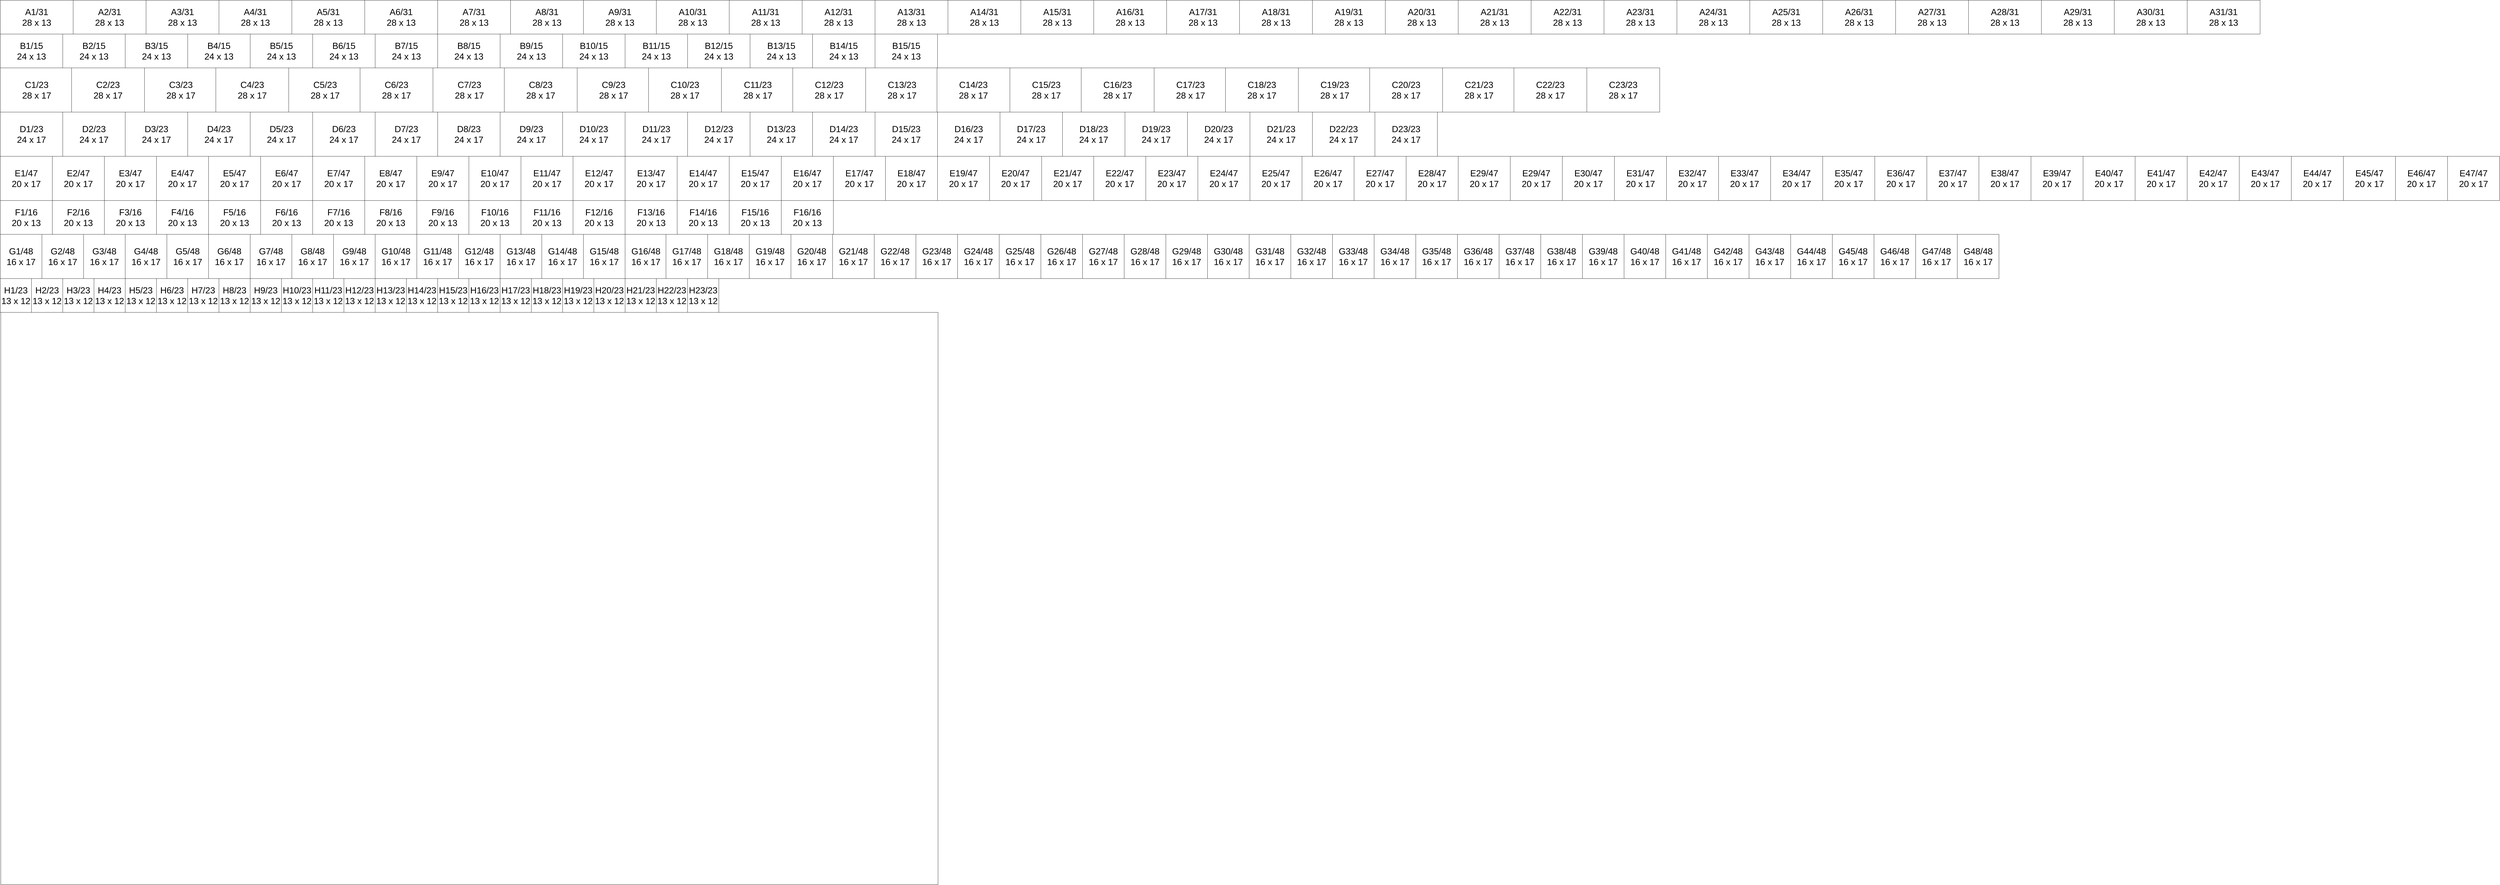 <mxfile version="15.2.5" type="github">
  <diagram id="gl40HQNzWeFA6zc8xSAD" name="Page-1">
    <mxGraphModel dx="9950" dy="2631" grid="1" gridSize="10" guides="1" tooltips="1" connect="1" arrows="1" fold="1" page="1" pageScale="1" pageWidth="827" pageHeight="1169" math="0" shadow="0">
      <root>
        <mxCell id="0" />
        <mxCell id="1" parent="0" />
        <mxCell id="jwJ9aCZu4G-LqV2QdIXd-2" value="F1/16&lt;br&gt;20 x 13" style="rounded=0;whiteSpace=wrap;html=1;fontSize=34;" parent="1" vertex="1">
          <mxGeometry x="-827" y="3108" width="200" height="130" as="geometry" />
        </mxCell>
        <mxCell id="jwJ9aCZu4G-LqV2QdIXd-4" value="C1/23&lt;br&gt;28 x 17" style="rounded=0;whiteSpace=wrap;html=1;fontSize=34;" parent="1" vertex="1">
          <mxGeometry x="-827" y="2598" width="280" height="170" as="geometry" />
        </mxCell>
        <mxCell id="jwJ9aCZu4G-LqV2QdIXd-6" value="G1/48&lt;br&gt;16 x 17" style="rounded=0;whiteSpace=wrap;html=1;fontSize=34;direction=south;" parent="1" vertex="1">
          <mxGeometry x="-827" y="3238" width="160" height="170" as="geometry" />
        </mxCell>
        <mxCell id="jwJ9aCZu4G-LqV2QdIXd-8" value="" style="rounded=0;whiteSpace=wrap;html=1;fontSize=34;" parent="1" vertex="1">
          <mxGeometry x="-825" y="3538" width="3600" height="2200" as="geometry" />
        </mxCell>
        <mxCell id="jwJ9aCZu4G-LqV2QdIXd-9" value="D1/23&lt;br&gt;24 x 17" style="rounded=0;whiteSpace=wrap;html=1;direction=south;fontSize=34;" parent="1" vertex="1">
          <mxGeometry x="-827" y="2768" width="240" height="170" as="geometry" />
        </mxCell>
        <mxCell id="jwJ9aCZu4G-LqV2QdIXd-10" value="E1/47&lt;br&gt;20 x 17" style="rounded=0;whiteSpace=wrap;html=1;fontSize=34;" parent="1" vertex="1">
          <mxGeometry x="-827" y="2938" width="200" height="170" as="geometry" />
        </mxCell>
        <mxCell id="jwJ9aCZu4G-LqV2QdIXd-26" value="H1/23&lt;br&gt;13 x 12" style="rounded=0;whiteSpace=wrap;html=1;fontSize=34;direction=north;" parent="1" vertex="1">
          <mxGeometry x="-827" y="3408" width="120" height="130" as="geometry" />
        </mxCell>
        <mxCell id="jwJ9aCZu4G-LqV2QdIXd-36" value="A1/31&lt;br&gt;28 x 13" style="rounded=0;whiteSpace=wrap;html=1;direction=north;fontSize=34;" parent="1" vertex="1">
          <mxGeometry x="-827" y="2338" width="280" height="130" as="geometry" />
        </mxCell>
        <mxCell id="jwJ9aCZu4G-LqV2QdIXd-37" value="B1/15&lt;br&gt;24 x 13" style="rounded=0;whiteSpace=wrap;html=1;direction=south;fontSize=34;" parent="1" vertex="1">
          <mxGeometry x="-827" y="2468" width="240" height="130" as="geometry" />
        </mxCell>
        <mxCell id="sayiymtF9LaNx1SIO0iD-4" value="A2/31&lt;br&gt;28 x 13" style="rounded=0;whiteSpace=wrap;html=1;direction=north;fontSize=34;" parent="1" vertex="1">
          <mxGeometry x="-547" y="2338" width="280" height="130" as="geometry" />
        </mxCell>
        <mxCell id="sayiymtF9LaNx1SIO0iD-5" value="B2/15&lt;br&gt;24 x 13" style="rounded=0;whiteSpace=wrap;html=1;direction=south;fontSize=34;" parent="1" vertex="1">
          <mxGeometry x="-587" y="2468" width="240" height="130" as="geometry" />
        </mxCell>
        <mxCell id="sayiymtF9LaNx1SIO0iD-6" value="C2/23&lt;br&gt;28 x 17" style="rounded=0;whiteSpace=wrap;html=1;fontSize=34;" parent="1" vertex="1">
          <mxGeometry x="-553" y="2598" width="280" height="170" as="geometry" />
        </mxCell>
        <mxCell id="sayiymtF9LaNx1SIO0iD-7" value="D2/23&lt;br&gt;24 x 17" style="rounded=0;whiteSpace=wrap;html=1;direction=south;fontSize=34;" parent="1" vertex="1">
          <mxGeometry x="-587" y="2768" width="240" height="170" as="geometry" />
        </mxCell>
        <mxCell id="sayiymtF9LaNx1SIO0iD-8" value="E2/47&lt;br&gt;20 x 17" style="rounded=0;whiteSpace=wrap;html=1;fontSize=34;" parent="1" vertex="1">
          <mxGeometry x="-627" y="2938" width="200" height="170" as="geometry" />
        </mxCell>
        <mxCell id="sayiymtF9LaNx1SIO0iD-9" value="F2/16&lt;br&gt;20 x 13" style="rounded=0;whiteSpace=wrap;html=1;fontSize=34;" parent="1" vertex="1">
          <mxGeometry x="-627" y="3108" width="200" height="130" as="geometry" />
        </mxCell>
        <mxCell id="sayiymtF9LaNx1SIO0iD-10" value="G2/48&lt;br&gt;16 x 17" style="rounded=0;whiteSpace=wrap;html=1;fontSize=34;direction=south;" parent="1" vertex="1">
          <mxGeometry x="-667" y="3238" width="160" height="170" as="geometry" />
        </mxCell>
        <mxCell id="sayiymtF9LaNx1SIO0iD-11" value="H2/23&lt;br&gt;13 x 12" style="rounded=0;whiteSpace=wrap;html=1;fontSize=34;direction=north;" parent="1" vertex="1">
          <mxGeometry x="-707" y="3408" width="120" height="130" as="geometry" />
        </mxCell>
        <mxCell id="_wzEhiZBIhHcr40cNsH5-1" value="A3/31&lt;br&gt;28 x 13" style="rounded=0;whiteSpace=wrap;html=1;direction=north;fontSize=34;" vertex="1" parent="1">
          <mxGeometry x="-267" y="2338" width="280" height="130" as="geometry" />
        </mxCell>
        <mxCell id="_wzEhiZBIhHcr40cNsH5-2" value="A4/31&lt;br&gt;28 x 13" style="rounded=0;whiteSpace=wrap;html=1;direction=north;fontSize=34;" vertex="1" parent="1">
          <mxGeometry x="13" y="2338" width="280" height="130" as="geometry" />
        </mxCell>
        <mxCell id="_wzEhiZBIhHcr40cNsH5-3" value="A5/31&lt;br&gt;28 x 13" style="rounded=0;whiteSpace=wrap;html=1;direction=north;fontSize=34;" vertex="1" parent="1">
          <mxGeometry x="293" y="2338" width="280" height="130" as="geometry" />
        </mxCell>
        <mxCell id="_wzEhiZBIhHcr40cNsH5-4" value="A6/31&lt;br&gt;28 x 13" style="rounded=0;whiteSpace=wrap;html=1;direction=north;fontSize=34;" vertex="1" parent="1">
          <mxGeometry x="573" y="2338" width="280" height="130" as="geometry" />
        </mxCell>
        <mxCell id="_wzEhiZBIhHcr40cNsH5-5" value="A7/31&lt;br&gt;28 x 13" style="rounded=0;whiteSpace=wrap;html=1;direction=north;fontSize=34;" vertex="1" parent="1">
          <mxGeometry x="853" y="2338" width="280" height="130" as="geometry" />
        </mxCell>
        <mxCell id="_wzEhiZBIhHcr40cNsH5-6" value="A8/31&lt;br&gt;28 x 13" style="rounded=0;whiteSpace=wrap;html=1;direction=north;fontSize=34;" vertex="1" parent="1">
          <mxGeometry x="1133" y="2338" width="280" height="130" as="geometry" />
        </mxCell>
        <mxCell id="_wzEhiZBIhHcr40cNsH5-7" value="A9/31&lt;br&gt;28 x 13" style="rounded=0;whiteSpace=wrap;html=1;direction=north;fontSize=34;" vertex="1" parent="1">
          <mxGeometry x="1413" y="2338" width="280" height="130" as="geometry" />
        </mxCell>
        <mxCell id="_wzEhiZBIhHcr40cNsH5-8" value="A10/31&lt;br&gt;28 x 13" style="rounded=0;whiteSpace=wrap;html=1;direction=north;fontSize=34;" vertex="1" parent="1">
          <mxGeometry x="1693" y="2338" width="280" height="130" as="geometry" />
        </mxCell>
        <mxCell id="_wzEhiZBIhHcr40cNsH5-9" value="A11/31&lt;br&gt;28 x 13" style="rounded=0;whiteSpace=wrap;html=1;direction=north;fontSize=34;" vertex="1" parent="1">
          <mxGeometry x="1973" y="2338" width="280" height="130" as="geometry" />
        </mxCell>
        <mxCell id="_wzEhiZBIhHcr40cNsH5-10" value="A12/31&lt;br&gt;28 x 13" style="rounded=0;whiteSpace=wrap;html=1;direction=north;fontSize=34;" vertex="1" parent="1">
          <mxGeometry x="2253" y="2338" width="280" height="130" as="geometry" />
        </mxCell>
        <mxCell id="_wzEhiZBIhHcr40cNsH5-11" value="A13/31&lt;br&gt;28 x 13" style="rounded=0;whiteSpace=wrap;html=1;direction=north;fontSize=34;" vertex="1" parent="1">
          <mxGeometry x="2533" y="2338" width="280" height="130" as="geometry" />
        </mxCell>
        <mxCell id="_wzEhiZBIhHcr40cNsH5-12" value="A14/31&lt;br&gt;28 x 13" style="rounded=0;whiteSpace=wrap;html=1;direction=north;fontSize=34;" vertex="1" parent="1">
          <mxGeometry x="2813" y="2338" width="280" height="130" as="geometry" />
        </mxCell>
        <mxCell id="_wzEhiZBIhHcr40cNsH5-13" value="A15/31&lt;br&gt;28 x 13" style="rounded=0;whiteSpace=wrap;html=1;direction=north;fontSize=34;" vertex="1" parent="1">
          <mxGeometry x="3093" y="2338" width="280" height="130" as="geometry" />
        </mxCell>
        <mxCell id="_wzEhiZBIhHcr40cNsH5-14" value="A16/31&lt;br&gt;28 x 13" style="rounded=0;whiteSpace=wrap;html=1;direction=north;fontSize=34;" vertex="1" parent="1">
          <mxGeometry x="3373" y="2338" width="280" height="130" as="geometry" />
        </mxCell>
        <mxCell id="_wzEhiZBIhHcr40cNsH5-15" value="A17/31&lt;br&gt;28 x 13" style="rounded=0;whiteSpace=wrap;html=1;direction=north;fontSize=34;" vertex="1" parent="1">
          <mxGeometry x="3653" y="2338" width="280" height="130" as="geometry" />
        </mxCell>
        <mxCell id="_wzEhiZBIhHcr40cNsH5-16" value="A18/31&lt;br&gt;28 x 13" style="rounded=0;whiteSpace=wrap;html=1;direction=north;fontSize=34;" vertex="1" parent="1">
          <mxGeometry x="3933" y="2338" width="280" height="130" as="geometry" />
        </mxCell>
        <mxCell id="_wzEhiZBIhHcr40cNsH5-17" value="A19/31&lt;br&gt;28 x 13" style="rounded=0;whiteSpace=wrap;html=1;direction=north;fontSize=34;" vertex="1" parent="1">
          <mxGeometry x="4213" y="2338" width="280" height="130" as="geometry" />
        </mxCell>
        <mxCell id="_wzEhiZBIhHcr40cNsH5-18" value="A20/31&lt;br&gt;28 x 13" style="rounded=0;whiteSpace=wrap;html=1;direction=north;fontSize=34;" vertex="1" parent="1">
          <mxGeometry x="4493" y="2338" width="280" height="130" as="geometry" />
        </mxCell>
        <mxCell id="_wzEhiZBIhHcr40cNsH5-19" value="A21/31&lt;br&gt;28 x 13" style="rounded=0;whiteSpace=wrap;html=1;direction=north;fontSize=34;" vertex="1" parent="1">
          <mxGeometry x="4773" y="2338" width="280" height="130" as="geometry" />
        </mxCell>
        <mxCell id="_wzEhiZBIhHcr40cNsH5-20" value="A22/31&lt;br&gt;28 x 13" style="rounded=0;whiteSpace=wrap;html=1;direction=north;fontSize=34;" vertex="1" parent="1">
          <mxGeometry x="5053" y="2338" width="280" height="130" as="geometry" />
        </mxCell>
        <mxCell id="_wzEhiZBIhHcr40cNsH5-21" value="A23/31&lt;br&gt;28 x 13" style="rounded=0;whiteSpace=wrap;html=1;direction=north;fontSize=34;" vertex="1" parent="1">
          <mxGeometry x="5333" y="2338" width="280" height="130" as="geometry" />
        </mxCell>
        <mxCell id="_wzEhiZBIhHcr40cNsH5-22" value="A24/31&lt;br&gt;28 x 13" style="rounded=0;whiteSpace=wrap;html=1;direction=north;fontSize=34;" vertex="1" parent="1">
          <mxGeometry x="5613" y="2338" width="280" height="130" as="geometry" />
        </mxCell>
        <mxCell id="_wzEhiZBIhHcr40cNsH5-23" value="A25/31&lt;br&gt;28 x 13" style="rounded=0;whiteSpace=wrap;html=1;direction=north;fontSize=34;" vertex="1" parent="1">
          <mxGeometry x="5893" y="2338" width="280" height="130" as="geometry" />
        </mxCell>
        <mxCell id="_wzEhiZBIhHcr40cNsH5-24" value="A26/31&lt;br&gt;28 x 13" style="rounded=0;whiteSpace=wrap;html=1;direction=north;fontSize=34;" vertex="1" parent="1">
          <mxGeometry x="6173" y="2338" width="280" height="130" as="geometry" />
        </mxCell>
        <mxCell id="_wzEhiZBIhHcr40cNsH5-25" value="A27/31&lt;br&gt;28 x 13" style="rounded=0;whiteSpace=wrap;html=1;direction=north;fontSize=34;" vertex="1" parent="1">
          <mxGeometry x="6453" y="2338" width="280" height="130" as="geometry" />
        </mxCell>
        <mxCell id="_wzEhiZBIhHcr40cNsH5-26" value="A28/31&lt;br&gt;28 x 13" style="rounded=0;whiteSpace=wrap;html=1;direction=north;fontSize=34;" vertex="1" parent="1">
          <mxGeometry x="6733" y="2338" width="280" height="130" as="geometry" />
        </mxCell>
        <mxCell id="_wzEhiZBIhHcr40cNsH5-27" value="A29/31&lt;br&gt;28 x 13" style="rounded=0;whiteSpace=wrap;html=1;direction=north;fontSize=34;" vertex="1" parent="1">
          <mxGeometry x="7013" y="2338" width="280" height="130" as="geometry" />
        </mxCell>
        <mxCell id="_wzEhiZBIhHcr40cNsH5-28" value="A30/31&lt;br&gt;28 x 13" style="rounded=0;whiteSpace=wrap;html=1;direction=north;fontSize=34;" vertex="1" parent="1">
          <mxGeometry x="7293" y="2338" width="280" height="130" as="geometry" />
        </mxCell>
        <mxCell id="_wzEhiZBIhHcr40cNsH5-29" value="A31/31&lt;br&gt;28 x 13" style="rounded=0;whiteSpace=wrap;html=1;direction=north;fontSize=34;" vertex="1" parent="1">
          <mxGeometry x="7573" y="2338" width="280" height="130" as="geometry" />
        </mxCell>
        <mxCell id="_wzEhiZBIhHcr40cNsH5-31" value="B3/15&lt;br&gt;24 x 13" style="rounded=0;whiteSpace=wrap;html=1;direction=south;fontSize=34;" vertex="1" parent="1">
          <mxGeometry x="-347" y="2468" width="240" height="130" as="geometry" />
        </mxCell>
        <mxCell id="_wzEhiZBIhHcr40cNsH5-32" value="B4/15&lt;br&gt;24 x 13" style="rounded=0;whiteSpace=wrap;html=1;direction=south;fontSize=34;" vertex="1" parent="1">
          <mxGeometry x="-107" y="2468" width="240" height="130" as="geometry" />
        </mxCell>
        <mxCell id="_wzEhiZBIhHcr40cNsH5-33" value="B5/15&lt;br&gt;24 x 13" style="rounded=0;whiteSpace=wrap;html=1;direction=south;fontSize=34;" vertex="1" parent="1">
          <mxGeometry x="133" y="2468" width="240" height="130" as="geometry" />
        </mxCell>
        <mxCell id="_wzEhiZBIhHcr40cNsH5-34" value="B6/15&lt;br&gt;24 x 13" style="rounded=0;whiteSpace=wrap;html=1;direction=south;fontSize=34;" vertex="1" parent="1">
          <mxGeometry x="373" y="2468" width="240" height="130" as="geometry" />
        </mxCell>
        <mxCell id="_wzEhiZBIhHcr40cNsH5-35" value="B7/15&lt;br&gt;24 x 13" style="rounded=0;whiteSpace=wrap;html=1;direction=south;fontSize=34;" vertex="1" parent="1">
          <mxGeometry x="613" y="2468" width="240" height="130" as="geometry" />
        </mxCell>
        <mxCell id="_wzEhiZBIhHcr40cNsH5-36" value="B8/15&lt;br&gt;24 x 13" style="rounded=0;whiteSpace=wrap;html=1;direction=south;fontSize=34;" vertex="1" parent="1">
          <mxGeometry x="853" y="2468" width="240" height="130" as="geometry" />
        </mxCell>
        <mxCell id="_wzEhiZBIhHcr40cNsH5-37" value="B9/15&lt;br&gt;24 x 13" style="rounded=0;whiteSpace=wrap;html=1;direction=south;fontSize=34;" vertex="1" parent="1">
          <mxGeometry x="1093" y="2468" width="240" height="130" as="geometry" />
        </mxCell>
        <mxCell id="_wzEhiZBIhHcr40cNsH5-38" value="B10/15&lt;br&gt;24 x 13" style="rounded=0;whiteSpace=wrap;html=1;direction=south;fontSize=34;" vertex="1" parent="1">
          <mxGeometry x="1333" y="2468" width="240" height="130" as="geometry" />
        </mxCell>
        <mxCell id="_wzEhiZBIhHcr40cNsH5-39" value="B11/15&lt;br&gt;24 x 13" style="rounded=0;whiteSpace=wrap;html=1;direction=south;fontSize=34;" vertex="1" parent="1">
          <mxGeometry x="1573" y="2468" width="240" height="130" as="geometry" />
        </mxCell>
        <mxCell id="_wzEhiZBIhHcr40cNsH5-40" value="B12/15&lt;br&gt;24 x 13" style="rounded=0;whiteSpace=wrap;html=1;direction=south;fontSize=34;" vertex="1" parent="1">
          <mxGeometry x="1813" y="2468" width="240" height="130" as="geometry" />
        </mxCell>
        <mxCell id="_wzEhiZBIhHcr40cNsH5-41" value="B13/15&lt;br&gt;24 x 13" style="rounded=0;whiteSpace=wrap;html=1;direction=south;fontSize=34;" vertex="1" parent="1">
          <mxGeometry x="2053" y="2468" width="240" height="130" as="geometry" />
        </mxCell>
        <mxCell id="_wzEhiZBIhHcr40cNsH5-42" value="B14/15&lt;br&gt;24 x 13" style="rounded=0;whiteSpace=wrap;html=1;direction=south;fontSize=34;" vertex="1" parent="1">
          <mxGeometry x="2293" y="2468" width="240" height="130" as="geometry" />
        </mxCell>
        <mxCell id="_wzEhiZBIhHcr40cNsH5-43" value="B15/15&lt;br&gt;24 x 13" style="rounded=0;whiteSpace=wrap;html=1;direction=south;fontSize=34;" vertex="1" parent="1">
          <mxGeometry x="2533" y="2468" width="240" height="130" as="geometry" />
        </mxCell>
        <mxCell id="_wzEhiZBIhHcr40cNsH5-61" value="C3/23&lt;br&gt;28 x 17" style="rounded=0;whiteSpace=wrap;html=1;fontSize=34;" vertex="1" parent="1">
          <mxGeometry x="-273" y="2598" width="280" height="170" as="geometry" />
        </mxCell>
        <mxCell id="_wzEhiZBIhHcr40cNsH5-62" value="C4/23&lt;br&gt;28 x 17" style="rounded=0;whiteSpace=wrap;html=1;fontSize=34;" vertex="1" parent="1">
          <mxGeometry x="1" y="2598" width="280" height="170" as="geometry" />
        </mxCell>
        <mxCell id="_wzEhiZBIhHcr40cNsH5-63" value="C5/23&lt;br&gt;28 x 17" style="rounded=0;whiteSpace=wrap;html=1;fontSize=34;" vertex="1" parent="1">
          <mxGeometry x="281" y="2598" width="280" height="170" as="geometry" />
        </mxCell>
        <mxCell id="_wzEhiZBIhHcr40cNsH5-64" value="C6/23&lt;br&gt;28 x 17" style="rounded=0;whiteSpace=wrap;html=1;fontSize=34;" vertex="1" parent="1">
          <mxGeometry x="555" y="2598" width="280" height="170" as="geometry" />
        </mxCell>
        <mxCell id="_wzEhiZBIhHcr40cNsH5-65" value="C7/23&lt;br&gt;28 x 17" style="rounded=0;whiteSpace=wrap;html=1;fontSize=34;" vertex="1" parent="1">
          <mxGeometry x="835" y="2598" width="280" height="170" as="geometry" />
        </mxCell>
        <mxCell id="_wzEhiZBIhHcr40cNsH5-66" value="C8/23&lt;br&gt;28 x 17" style="rounded=0;whiteSpace=wrap;html=1;fontSize=34;" vertex="1" parent="1">
          <mxGeometry x="1109" y="2598" width="280" height="170" as="geometry" />
        </mxCell>
        <mxCell id="_wzEhiZBIhHcr40cNsH5-67" value="C9/23&lt;br&gt;28 x 17" style="rounded=0;whiteSpace=wrap;html=1;fontSize=34;" vertex="1" parent="1">
          <mxGeometry x="1389" y="2598" width="280" height="170" as="geometry" />
        </mxCell>
        <mxCell id="_wzEhiZBIhHcr40cNsH5-68" value="C10/23&lt;br&gt;28 x 17" style="rounded=0;whiteSpace=wrap;html=1;fontSize=34;" vertex="1" parent="1">
          <mxGeometry x="1663" y="2598" width="280" height="170" as="geometry" />
        </mxCell>
        <mxCell id="_wzEhiZBIhHcr40cNsH5-69" value="C11/23&lt;br&gt;28 x 17" style="rounded=0;whiteSpace=wrap;html=1;fontSize=34;" vertex="1" parent="1">
          <mxGeometry x="1943" y="2598" width="280" height="170" as="geometry" />
        </mxCell>
        <mxCell id="_wzEhiZBIhHcr40cNsH5-70" value="C12/23&lt;br&gt;28 x 17" style="rounded=0;whiteSpace=wrap;html=1;fontSize=34;" vertex="1" parent="1">
          <mxGeometry x="2217" y="2598" width="280" height="170" as="geometry" />
        </mxCell>
        <mxCell id="_wzEhiZBIhHcr40cNsH5-71" value="C13/23&lt;br&gt;28 x 17" style="rounded=0;whiteSpace=wrap;html=1;fontSize=34;" vertex="1" parent="1">
          <mxGeometry x="2497" y="2598" width="280" height="170" as="geometry" />
        </mxCell>
        <mxCell id="_wzEhiZBIhHcr40cNsH5-72" value="C14/23&lt;br&gt;28 x 17" style="rounded=0;whiteSpace=wrap;html=1;fontSize=34;" vertex="1" parent="1">
          <mxGeometry x="2771" y="2598" width="280" height="170" as="geometry" />
        </mxCell>
        <mxCell id="_wzEhiZBIhHcr40cNsH5-73" value="C15/23&lt;br&gt;28 x 17" style="rounded=0;whiteSpace=wrap;html=1;fontSize=34;" vertex="1" parent="1">
          <mxGeometry x="3051" y="2598" width="280" height="170" as="geometry" />
        </mxCell>
        <mxCell id="_wzEhiZBIhHcr40cNsH5-74" value="C16/23&lt;br&gt;28 x 17" style="rounded=0;whiteSpace=wrap;html=1;fontSize=34;" vertex="1" parent="1">
          <mxGeometry x="3325" y="2598" width="280" height="170" as="geometry" />
        </mxCell>
        <mxCell id="_wzEhiZBIhHcr40cNsH5-75" value="C17/23&lt;br&gt;28 x 17" style="rounded=0;whiteSpace=wrap;html=1;fontSize=34;" vertex="1" parent="1">
          <mxGeometry x="3605" y="2598" width="280" height="170" as="geometry" />
        </mxCell>
        <mxCell id="_wzEhiZBIhHcr40cNsH5-76" value="C18/23&lt;br&gt;28 x 17" style="rounded=0;whiteSpace=wrap;html=1;fontSize=34;" vertex="1" parent="1">
          <mxGeometry x="3879" y="2598" width="280" height="170" as="geometry" />
        </mxCell>
        <mxCell id="_wzEhiZBIhHcr40cNsH5-77" value="C19/23&lt;br&gt;28 x 17" style="rounded=0;whiteSpace=wrap;html=1;fontSize=34;" vertex="1" parent="1">
          <mxGeometry x="4159" y="2598" width="280" height="170" as="geometry" />
        </mxCell>
        <mxCell id="_wzEhiZBIhHcr40cNsH5-78" value="C20/23&lt;br&gt;28 x 17" style="rounded=0;whiteSpace=wrap;html=1;fontSize=34;" vertex="1" parent="1">
          <mxGeometry x="4433" y="2598" width="280" height="170" as="geometry" />
        </mxCell>
        <mxCell id="_wzEhiZBIhHcr40cNsH5-79" value="C21/23&lt;br&gt;28 x 17" style="rounded=0;whiteSpace=wrap;html=1;fontSize=34;" vertex="1" parent="1">
          <mxGeometry x="4713" y="2598" width="280" height="170" as="geometry" />
        </mxCell>
        <mxCell id="_wzEhiZBIhHcr40cNsH5-80" value="C22/23&lt;br&gt;28 x 17" style="rounded=0;whiteSpace=wrap;html=1;fontSize=34;" vertex="1" parent="1">
          <mxGeometry x="4987" y="2598" width="280" height="170" as="geometry" />
        </mxCell>
        <mxCell id="_wzEhiZBIhHcr40cNsH5-81" value="C23/23&lt;br&gt;28 x 17" style="rounded=0;whiteSpace=wrap;html=1;fontSize=34;" vertex="1" parent="1">
          <mxGeometry x="5267" y="2598" width="280" height="170" as="geometry" />
        </mxCell>
        <mxCell id="_wzEhiZBIhHcr40cNsH5-83" value="D3/23&lt;br&gt;24 x 17" style="rounded=0;whiteSpace=wrap;html=1;direction=south;fontSize=34;" vertex="1" parent="1">
          <mxGeometry x="-347" y="2768" width="240" height="170" as="geometry" />
        </mxCell>
        <mxCell id="_wzEhiZBIhHcr40cNsH5-84" value="D4/23&lt;br&gt;24 x 17" style="rounded=0;whiteSpace=wrap;html=1;direction=south;fontSize=34;" vertex="1" parent="1">
          <mxGeometry x="-107" y="2768" width="240" height="170" as="geometry" />
        </mxCell>
        <mxCell id="_wzEhiZBIhHcr40cNsH5-85" value="D5/23&lt;br&gt;24 x 17" style="rounded=0;whiteSpace=wrap;html=1;direction=south;fontSize=34;" vertex="1" parent="1">
          <mxGeometry x="133" y="2768" width="240" height="170" as="geometry" />
        </mxCell>
        <mxCell id="_wzEhiZBIhHcr40cNsH5-86" value="D6/23&lt;br&gt;24 x 17" style="rounded=0;whiteSpace=wrap;html=1;direction=south;fontSize=34;" vertex="1" parent="1">
          <mxGeometry x="373" y="2768" width="240" height="170" as="geometry" />
        </mxCell>
        <mxCell id="_wzEhiZBIhHcr40cNsH5-87" value="D7/23&lt;br&gt;24 x 17" style="rounded=0;whiteSpace=wrap;html=1;direction=south;fontSize=34;" vertex="1" parent="1">
          <mxGeometry x="613" y="2768" width="240" height="170" as="geometry" />
        </mxCell>
        <mxCell id="_wzEhiZBIhHcr40cNsH5-88" value="D8/23&lt;br&gt;24 x 17" style="rounded=0;whiteSpace=wrap;html=1;direction=south;fontSize=34;" vertex="1" parent="1">
          <mxGeometry x="853" y="2768" width="240" height="170" as="geometry" />
        </mxCell>
        <mxCell id="_wzEhiZBIhHcr40cNsH5-89" value="D9/23&lt;br&gt;24 x 17" style="rounded=0;whiteSpace=wrap;html=1;direction=south;fontSize=34;" vertex="1" parent="1">
          <mxGeometry x="1093" y="2768" width="240" height="170" as="geometry" />
        </mxCell>
        <mxCell id="_wzEhiZBIhHcr40cNsH5-90" value="D10/23&lt;br&gt;24 x 17" style="rounded=0;whiteSpace=wrap;html=1;direction=south;fontSize=34;" vertex="1" parent="1">
          <mxGeometry x="1333" y="2768" width="240" height="170" as="geometry" />
        </mxCell>
        <mxCell id="_wzEhiZBIhHcr40cNsH5-91" value="D11/23&lt;br&gt;24 x 17" style="rounded=0;whiteSpace=wrap;html=1;direction=south;fontSize=34;" vertex="1" parent="1">
          <mxGeometry x="1573" y="2768" width="240" height="170" as="geometry" />
        </mxCell>
        <mxCell id="_wzEhiZBIhHcr40cNsH5-92" value="D12/23&lt;br&gt;24 x 17" style="rounded=0;whiteSpace=wrap;html=1;direction=south;fontSize=34;" vertex="1" parent="1">
          <mxGeometry x="1813" y="2768" width="240" height="170" as="geometry" />
        </mxCell>
        <mxCell id="_wzEhiZBIhHcr40cNsH5-93" value="D13/23&lt;br&gt;24 x 17" style="rounded=0;whiteSpace=wrap;html=1;direction=south;fontSize=34;" vertex="1" parent="1">
          <mxGeometry x="2053" y="2768" width="240" height="170" as="geometry" />
        </mxCell>
        <mxCell id="_wzEhiZBIhHcr40cNsH5-94" value="D14/23&lt;br&gt;24 x 17" style="rounded=0;whiteSpace=wrap;html=1;direction=south;fontSize=34;" vertex="1" parent="1">
          <mxGeometry x="2293" y="2768" width="240" height="170" as="geometry" />
        </mxCell>
        <mxCell id="_wzEhiZBIhHcr40cNsH5-95" value="D15/23&lt;br&gt;24 x 17" style="rounded=0;whiteSpace=wrap;html=1;direction=south;fontSize=34;" vertex="1" parent="1">
          <mxGeometry x="2533" y="2768" width="240" height="170" as="geometry" />
        </mxCell>
        <mxCell id="_wzEhiZBIhHcr40cNsH5-96" value="D16/23&lt;br&gt;24 x 17" style="rounded=0;whiteSpace=wrap;html=1;direction=south;fontSize=34;" vertex="1" parent="1">
          <mxGeometry x="2773" y="2768" width="240" height="170" as="geometry" />
        </mxCell>
        <mxCell id="_wzEhiZBIhHcr40cNsH5-97" value="D17/23&lt;br&gt;24 x 17" style="rounded=0;whiteSpace=wrap;html=1;direction=south;fontSize=34;" vertex="1" parent="1">
          <mxGeometry x="3013" y="2768" width="240" height="170" as="geometry" />
        </mxCell>
        <mxCell id="_wzEhiZBIhHcr40cNsH5-98" value="D18/23&lt;br&gt;24 x 17" style="rounded=0;whiteSpace=wrap;html=1;direction=south;fontSize=34;" vertex="1" parent="1">
          <mxGeometry x="3253" y="2768" width="240" height="170" as="geometry" />
        </mxCell>
        <mxCell id="_wzEhiZBIhHcr40cNsH5-99" value="D19/23&lt;br&gt;24 x 17" style="rounded=0;whiteSpace=wrap;html=1;direction=south;fontSize=34;" vertex="1" parent="1">
          <mxGeometry x="3493" y="2768" width="240" height="170" as="geometry" />
        </mxCell>
        <mxCell id="_wzEhiZBIhHcr40cNsH5-100" value="D20/23&lt;br&gt;24 x 17" style="rounded=0;whiteSpace=wrap;html=1;direction=south;fontSize=34;" vertex="1" parent="1">
          <mxGeometry x="3733" y="2768" width="240" height="170" as="geometry" />
        </mxCell>
        <mxCell id="_wzEhiZBIhHcr40cNsH5-101" value="D21/23&lt;br&gt;24 x 17" style="rounded=0;whiteSpace=wrap;html=1;direction=south;fontSize=34;" vertex="1" parent="1">
          <mxGeometry x="3973" y="2768" width="240" height="170" as="geometry" />
        </mxCell>
        <mxCell id="_wzEhiZBIhHcr40cNsH5-102" value="D22/23&lt;br&gt;24 x 17" style="rounded=0;whiteSpace=wrap;html=1;direction=south;fontSize=34;" vertex="1" parent="1">
          <mxGeometry x="4213" y="2768" width="240" height="170" as="geometry" />
        </mxCell>
        <mxCell id="_wzEhiZBIhHcr40cNsH5-103" value="D23/23&lt;br&gt;24 x 17" style="rounded=0;whiteSpace=wrap;html=1;direction=south;fontSize=34;" vertex="1" parent="1">
          <mxGeometry x="4453" y="2768" width="240" height="170" as="geometry" />
        </mxCell>
        <mxCell id="_wzEhiZBIhHcr40cNsH5-104" value="E3/47&lt;br&gt;20 x 17" style="rounded=0;whiteSpace=wrap;html=1;fontSize=34;" vertex="1" parent="1">
          <mxGeometry x="-427" y="2938" width="200" height="170" as="geometry" />
        </mxCell>
        <mxCell id="_wzEhiZBIhHcr40cNsH5-105" value="E4/47&lt;br&gt;20 x 17" style="rounded=0;whiteSpace=wrap;html=1;fontSize=34;" vertex="1" parent="1">
          <mxGeometry x="-227" y="2938" width="200" height="170" as="geometry" />
        </mxCell>
        <mxCell id="_wzEhiZBIhHcr40cNsH5-106" value="E5/47&lt;br&gt;20 x 17" style="rounded=0;whiteSpace=wrap;html=1;fontSize=34;" vertex="1" parent="1">
          <mxGeometry x="-27" y="2938" width="200" height="170" as="geometry" />
        </mxCell>
        <mxCell id="_wzEhiZBIhHcr40cNsH5-107" value="E6/47&lt;br&gt;20 x 17" style="rounded=0;whiteSpace=wrap;html=1;fontSize=34;" vertex="1" parent="1">
          <mxGeometry x="173" y="2938" width="200" height="170" as="geometry" />
        </mxCell>
        <mxCell id="_wzEhiZBIhHcr40cNsH5-108" value="E7/47&lt;br&gt;20 x 17" style="rounded=0;whiteSpace=wrap;html=1;fontSize=34;" vertex="1" parent="1">
          <mxGeometry x="373" y="2938" width="200" height="170" as="geometry" />
        </mxCell>
        <mxCell id="_wzEhiZBIhHcr40cNsH5-109" value="E8/47&lt;br&gt;20 x 17" style="rounded=0;whiteSpace=wrap;html=1;fontSize=34;" vertex="1" parent="1">
          <mxGeometry x="573" y="2938" width="200" height="170" as="geometry" />
        </mxCell>
        <mxCell id="_wzEhiZBIhHcr40cNsH5-110" value="E9/47&lt;br&gt;20 x 17" style="rounded=0;whiteSpace=wrap;html=1;fontSize=34;" vertex="1" parent="1">
          <mxGeometry x="773" y="2938" width="200" height="170" as="geometry" />
        </mxCell>
        <mxCell id="_wzEhiZBIhHcr40cNsH5-111" value="E10/47&lt;br&gt;20 x 17" style="rounded=0;whiteSpace=wrap;html=1;fontSize=34;" vertex="1" parent="1">
          <mxGeometry x="973" y="2938" width="200" height="170" as="geometry" />
        </mxCell>
        <mxCell id="_wzEhiZBIhHcr40cNsH5-112" value="E11/47&lt;br&gt;20 x 17" style="rounded=0;whiteSpace=wrap;html=1;fontSize=34;" vertex="1" parent="1">
          <mxGeometry x="1173" y="2938" width="200" height="170" as="geometry" />
        </mxCell>
        <mxCell id="_wzEhiZBIhHcr40cNsH5-113" value="E12/47&lt;br&gt;20 x 17" style="rounded=0;whiteSpace=wrap;html=1;fontSize=34;" vertex="1" parent="1">
          <mxGeometry x="1373" y="2938" width="200" height="170" as="geometry" />
        </mxCell>
        <mxCell id="_wzEhiZBIhHcr40cNsH5-114" value="E13/47&lt;br&gt;20 x 17" style="rounded=0;whiteSpace=wrap;html=1;fontSize=34;" vertex="1" parent="1">
          <mxGeometry x="1573" y="2938" width="200" height="170" as="geometry" />
        </mxCell>
        <mxCell id="_wzEhiZBIhHcr40cNsH5-115" value="E14/47&lt;br&gt;20 x 17" style="rounded=0;whiteSpace=wrap;html=1;fontSize=34;" vertex="1" parent="1">
          <mxGeometry x="1773" y="2938" width="200" height="170" as="geometry" />
        </mxCell>
        <mxCell id="_wzEhiZBIhHcr40cNsH5-116" value="E15/47&lt;br&gt;20 x 17" style="rounded=0;whiteSpace=wrap;html=1;fontSize=34;" vertex="1" parent="1">
          <mxGeometry x="1973" y="2938" width="200" height="170" as="geometry" />
        </mxCell>
        <mxCell id="_wzEhiZBIhHcr40cNsH5-117" value="E16/47&lt;br&gt;20 x 17" style="rounded=0;whiteSpace=wrap;html=1;fontSize=34;" vertex="1" parent="1">
          <mxGeometry x="2173" y="2938" width="200" height="170" as="geometry" />
        </mxCell>
        <mxCell id="_wzEhiZBIhHcr40cNsH5-118" value="E17/47&lt;br&gt;20 x 17" style="rounded=0;whiteSpace=wrap;html=1;fontSize=34;" vertex="1" parent="1">
          <mxGeometry x="2373" y="2938" width="200" height="170" as="geometry" />
        </mxCell>
        <mxCell id="_wzEhiZBIhHcr40cNsH5-119" value="E18/47&lt;br&gt;20 x 17" style="rounded=0;whiteSpace=wrap;html=1;fontSize=34;" vertex="1" parent="1">
          <mxGeometry x="2573" y="2938" width="200" height="170" as="geometry" />
        </mxCell>
        <mxCell id="_wzEhiZBIhHcr40cNsH5-120" value="E19/47&lt;br&gt;20 x 17" style="rounded=0;whiteSpace=wrap;html=1;fontSize=34;" vertex="1" parent="1">
          <mxGeometry x="2773" y="2938" width="200" height="170" as="geometry" />
        </mxCell>
        <mxCell id="_wzEhiZBIhHcr40cNsH5-121" value="E20/47&lt;br&gt;20 x 17" style="rounded=0;whiteSpace=wrap;html=1;fontSize=34;" vertex="1" parent="1">
          <mxGeometry x="2973" y="2938" width="200" height="170" as="geometry" />
        </mxCell>
        <mxCell id="_wzEhiZBIhHcr40cNsH5-122" value="E21/47&lt;br&gt;20 x 17" style="rounded=0;whiteSpace=wrap;html=1;fontSize=34;" vertex="1" parent="1">
          <mxGeometry x="3173" y="2938" width="200" height="170" as="geometry" />
        </mxCell>
        <mxCell id="_wzEhiZBIhHcr40cNsH5-123" value="E22/47&lt;br&gt;20 x 17" style="rounded=0;whiteSpace=wrap;html=1;fontSize=34;" vertex="1" parent="1">
          <mxGeometry x="3373" y="2938" width="200" height="170" as="geometry" />
        </mxCell>
        <mxCell id="_wzEhiZBIhHcr40cNsH5-124" value="E23/47&lt;br&gt;20 x 17" style="rounded=0;whiteSpace=wrap;html=1;fontSize=34;" vertex="1" parent="1">
          <mxGeometry x="3573" y="2938" width="200" height="170" as="geometry" />
        </mxCell>
        <mxCell id="_wzEhiZBIhHcr40cNsH5-125" value="E24/47&lt;br&gt;20 x 17" style="rounded=0;whiteSpace=wrap;html=1;fontSize=34;" vertex="1" parent="1">
          <mxGeometry x="3773" y="2938" width="200" height="170" as="geometry" />
        </mxCell>
        <mxCell id="_wzEhiZBIhHcr40cNsH5-126" value="E25/47&lt;br&gt;20 x 17" style="rounded=0;whiteSpace=wrap;html=1;fontSize=34;" vertex="1" parent="1">
          <mxGeometry x="3973" y="2938" width="200" height="170" as="geometry" />
        </mxCell>
        <mxCell id="_wzEhiZBIhHcr40cNsH5-127" value="E26/47&lt;br&gt;20 x 17" style="rounded=0;whiteSpace=wrap;html=1;fontSize=34;" vertex="1" parent="1">
          <mxGeometry x="4173" y="2938" width="200" height="170" as="geometry" />
        </mxCell>
        <mxCell id="_wzEhiZBIhHcr40cNsH5-128" value="E27/47&lt;br&gt;20 x 17" style="rounded=0;whiteSpace=wrap;html=1;fontSize=34;" vertex="1" parent="1">
          <mxGeometry x="4373" y="2938" width="200" height="170" as="geometry" />
        </mxCell>
        <mxCell id="_wzEhiZBIhHcr40cNsH5-129" value="E28/47&lt;br&gt;20 x 17" style="rounded=0;whiteSpace=wrap;html=1;fontSize=34;" vertex="1" parent="1">
          <mxGeometry x="4573" y="2938" width="200" height="170" as="geometry" />
        </mxCell>
        <mxCell id="_wzEhiZBIhHcr40cNsH5-130" value="E29/47&lt;br&gt;20 x 17" style="rounded=0;whiteSpace=wrap;html=1;fontSize=34;" vertex="1" parent="1">
          <mxGeometry x="4773" y="2938" width="200" height="170" as="geometry" />
        </mxCell>
        <mxCell id="_wzEhiZBIhHcr40cNsH5-131" value="E29/47&lt;br&gt;20 x 17" style="rounded=0;whiteSpace=wrap;html=1;fontSize=34;" vertex="1" parent="1">
          <mxGeometry x="4973" y="2938" width="200" height="170" as="geometry" />
        </mxCell>
        <mxCell id="_wzEhiZBIhHcr40cNsH5-132" value="E30/47&lt;br&gt;20 x 17" style="rounded=0;whiteSpace=wrap;html=1;fontSize=34;" vertex="1" parent="1">
          <mxGeometry x="5173" y="2938" width="200" height="170" as="geometry" />
        </mxCell>
        <mxCell id="_wzEhiZBIhHcr40cNsH5-133" value="E31/47&lt;br&gt;20 x 17" style="rounded=0;whiteSpace=wrap;html=1;fontSize=34;" vertex="1" parent="1">
          <mxGeometry x="5373" y="2938" width="200" height="170" as="geometry" />
        </mxCell>
        <mxCell id="_wzEhiZBIhHcr40cNsH5-134" value="E32/47&lt;br&gt;20 x 17" style="rounded=0;whiteSpace=wrap;html=1;fontSize=34;" vertex="1" parent="1">
          <mxGeometry x="5573" y="2938" width="200" height="170" as="geometry" />
        </mxCell>
        <mxCell id="_wzEhiZBIhHcr40cNsH5-135" value="E33/47&lt;br&gt;20 x 17" style="rounded=0;whiteSpace=wrap;html=1;fontSize=34;" vertex="1" parent="1">
          <mxGeometry x="5773" y="2938" width="200" height="170" as="geometry" />
        </mxCell>
        <mxCell id="_wzEhiZBIhHcr40cNsH5-136" value="E34/47&lt;br&gt;20 x 17" style="rounded=0;whiteSpace=wrap;html=1;fontSize=34;" vertex="1" parent="1">
          <mxGeometry x="5973" y="2938" width="200" height="170" as="geometry" />
        </mxCell>
        <mxCell id="_wzEhiZBIhHcr40cNsH5-137" value="E35/47&lt;br&gt;20 x 17" style="rounded=0;whiteSpace=wrap;html=1;fontSize=34;" vertex="1" parent="1">
          <mxGeometry x="6173" y="2938" width="200" height="170" as="geometry" />
        </mxCell>
        <mxCell id="_wzEhiZBIhHcr40cNsH5-138" value="E36/47&lt;br&gt;20 x 17" style="rounded=0;whiteSpace=wrap;html=1;fontSize=34;" vertex="1" parent="1">
          <mxGeometry x="6373" y="2938" width="200" height="170" as="geometry" />
        </mxCell>
        <mxCell id="_wzEhiZBIhHcr40cNsH5-139" value="E37/47&lt;br&gt;20 x 17" style="rounded=0;whiteSpace=wrap;html=1;fontSize=34;" vertex="1" parent="1">
          <mxGeometry x="6573" y="2938" width="200" height="170" as="geometry" />
        </mxCell>
        <mxCell id="_wzEhiZBIhHcr40cNsH5-140" value="E38/47&lt;br&gt;20 x 17" style="rounded=0;whiteSpace=wrap;html=1;fontSize=34;" vertex="1" parent="1">
          <mxGeometry x="6773" y="2938" width="200" height="170" as="geometry" />
        </mxCell>
        <mxCell id="_wzEhiZBIhHcr40cNsH5-141" value="E39/47&lt;br&gt;20 x 17" style="rounded=0;whiteSpace=wrap;html=1;fontSize=34;" vertex="1" parent="1">
          <mxGeometry x="6973" y="2938" width="200" height="170" as="geometry" />
        </mxCell>
        <mxCell id="_wzEhiZBIhHcr40cNsH5-142" value="E40/47&lt;br&gt;20 x 17" style="rounded=0;whiteSpace=wrap;html=1;fontSize=34;" vertex="1" parent="1">
          <mxGeometry x="7173" y="2938" width="200" height="170" as="geometry" />
        </mxCell>
        <mxCell id="_wzEhiZBIhHcr40cNsH5-143" value="E41/47&lt;br&gt;20 x 17" style="rounded=0;whiteSpace=wrap;html=1;fontSize=34;" vertex="1" parent="1">
          <mxGeometry x="7373" y="2938" width="200" height="170" as="geometry" />
        </mxCell>
        <mxCell id="_wzEhiZBIhHcr40cNsH5-144" value="E42/47&lt;br&gt;20 x 17" style="rounded=0;whiteSpace=wrap;html=1;fontSize=34;" vertex="1" parent="1">
          <mxGeometry x="7573" y="2938" width="200" height="170" as="geometry" />
        </mxCell>
        <mxCell id="_wzEhiZBIhHcr40cNsH5-145" value="E43/47&lt;br&gt;20 x 17" style="rounded=0;whiteSpace=wrap;html=1;fontSize=34;" vertex="1" parent="1">
          <mxGeometry x="7773" y="2938" width="200" height="170" as="geometry" />
        </mxCell>
        <mxCell id="_wzEhiZBIhHcr40cNsH5-146" value="E44/47&lt;br&gt;20 x 17" style="rounded=0;whiteSpace=wrap;html=1;fontSize=34;" vertex="1" parent="1">
          <mxGeometry x="7973" y="2938" width="200" height="170" as="geometry" />
        </mxCell>
        <mxCell id="_wzEhiZBIhHcr40cNsH5-147" value="E45/47&lt;br&gt;20 x 17" style="rounded=0;whiteSpace=wrap;html=1;fontSize=34;" vertex="1" parent="1">
          <mxGeometry x="8173" y="2938" width="200" height="170" as="geometry" />
        </mxCell>
        <mxCell id="_wzEhiZBIhHcr40cNsH5-148" value="E46/47&lt;br&gt;20 x 17" style="rounded=0;whiteSpace=wrap;html=1;fontSize=34;" vertex="1" parent="1">
          <mxGeometry x="8373" y="2938" width="200" height="170" as="geometry" />
        </mxCell>
        <mxCell id="_wzEhiZBIhHcr40cNsH5-149" value="E47/47&lt;br&gt;20 x 17" style="rounded=0;whiteSpace=wrap;html=1;fontSize=34;" vertex="1" parent="1">
          <mxGeometry x="8573" y="2938" width="200" height="170" as="geometry" />
        </mxCell>
        <mxCell id="_wzEhiZBIhHcr40cNsH5-151" value="F3/16&lt;br&gt;20 x 13" style="rounded=0;whiteSpace=wrap;html=1;fontSize=34;" vertex="1" parent="1">
          <mxGeometry x="-427" y="3108" width="200" height="130" as="geometry" />
        </mxCell>
        <mxCell id="_wzEhiZBIhHcr40cNsH5-152" value="F4/16&lt;br&gt;20 x 13" style="rounded=0;whiteSpace=wrap;html=1;fontSize=34;" vertex="1" parent="1">
          <mxGeometry x="-227" y="3108" width="200" height="130" as="geometry" />
        </mxCell>
        <mxCell id="_wzEhiZBIhHcr40cNsH5-153" value="F5/16&lt;br&gt;20 x 13" style="rounded=0;whiteSpace=wrap;html=1;fontSize=34;" vertex="1" parent="1">
          <mxGeometry x="-27" y="3108" width="200" height="130" as="geometry" />
        </mxCell>
        <mxCell id="_wzEhiZBIhHcr40cNsH5-154" value="F6/16&lt;br&gt;20 x 13" style="rounded=0;whiteSpace=wrap;html=1;fontSize=34;" vertex="1" parent="1">
          <mxGeometry x="173" y="3108" width="200" height="130" as="geometry" />
        </mxCell>
        <mxCell id="_wzEhiZBIhHcr40cNsH5-155" value="F7/16&lt;br&gt;20 x 13" style="rounded=0;whiteSpace=wrap;html=1;fontSize=34;" vertex="1" parent="1">
          <mxGeometry x="373" y="3108" width="200" height="130" as="geometry" />
        </mxCell>
        <mxCell id="_wzEhiZBIhHcr40cNsH5-156" value="F8/16&lt;br&gt;20 x 13" style="rounded=0;whiteSpace=wrap;html=1;fontSize=34;" vertex="1" parent="1">
          <mxGeometry x="573" y="3108" width="200" height="130" as="geometry" />
        </mxCell>
        <mxCell id="_wzEhiZBIhHcr40cNsH5-157" value="F9/16&lt;br&gt;20 x 13" style="rounded=0;whiteSpace=wrap;html=1;fontSize=34;" vertex="1" parent="1">
          <mxGeometry x="773" y="3108" width="200" height="130" as="geometry" />
        </mxCell>
        <mxCell id="_wzEhiZBIhHcr40cNsH5-158" value="F10/16&lt;br&gt;20 x 13" style="rounded=0;whiteSpace=wrap;html=1;fontSize=34;" vertex="1" parent="1">
          <mxGeometry x="973" y="3108" width="200" height="130" as="geometry" />
        </mxCell>
        <mxCell id="_wzEhiZBIhHcr40cNsH5-159" value="F11/16&lt;br&gt;20 x 13" style="rounded=0;whiteSpace=wrap;html=1;fontSize=34;" vertex="1" parent="1">
          <mxGeometry x="1173" y="3108" width="200" height="130" as="geometry" />
        </mxCell>
        <mxCell id="_wzEhiZBIhHcr40cNsH5-160" value="F12/16&lt;br&gt;20 x 13" style="rounded=0;whiteSpace=wrap;html=1;fontSize=34;" vertex="1" parent="1">
          <mxGeometry x="1373" y="3108" width="200" height="130" as="geometry" />
        </mxCell>
        <mxCell id="_wzEhiZBIhHcr40cNsH5-161" value="F13/16&lt;br&gt;20 x 13" style="rounded=0;whiteSpace=wrap;html=1;fontSize=34;" vertex="1" parent="1">
          <mxGeometry x="1573" y="3108" width="200" height="130" as="geometry" />
        </mxCell>
        <mxCell id="_wzEhiZBIhHcr40cNsH5-162" value="F14/16&lt;br&gt;20 x 13" style="rounded=0;whiteSpace=wrap;html=1;fontSize=34;" vertex="1" parent="1">
          <mxGeometry x="1773" y="3108" width="200" height="130" as="geometry" />
        </mxCell>
        <mxCell id="_wzEhiZBIhHcr40cNsH5-163" value="F15/16&lt;br&gt;20 x 13" style="rounded=0;whiteSpace=wrap;html=1;fontSize=34;" vertex="1" parent="1">
          <mxGeometry x="1973" y="3108" width="200" height="130" as="geometry" />
        </mxCell>
        <mxCell id="_wzEhiZBIhHcr40cNsH5-164" value="F16/16&lt;br&gt;20 x 13" style="rounded=0;whiteSpace=wrap;html=1;fontSize=34;" vertex="1" parent="1">
          <mxGeometry x="2173" y="3108" width="200" height="130" as="geometry" />
        </mxCell>
        <mxCell id="_wzEhiZBIhHcr40cNsH5-165" value="G3/48&lt;br&gt;16 x 17" style="rounded=0;whiteSpace=wrap;html=1;fontSize=34;direction=south;" vertex="1" parent="1">
          <mxGeometry x="-507" y="3238" width="160" height="170" as="geometry" />
        </mxCell>
        <mxCell id="_wzEhiZBIhHcr40cNsH5-166" value="G4/48&lt;br&gt;16 x 17" style="rounded=0;whiteSpace=wrap;html=1;fontSize=34;direction=south;" vertex="1" parent="1">
          <mxGeometry x="-347" y="3238" width="160" height="170" as="geometry" />
        </mxCell>
        <mxCell id="_wzEhiZBIhHcr40cNsH5-167" value="G5/48&lt;br&gt;16 x 17" style="rounded=0;whiteSpace=wrap;html=1;fontSize=34;direction=south;" vertex="1" parent="1">
          <mxGeometry x="-187" y="3238" width="160" height="170" as="geometry" />
        </mxCell>
        <mxCell id="_wzEhiZBIhHcr40cNsH5-168" value="G6/48&lt;br&gt;16 x 17" style="rounded=0;whiteSpace=wrap;html=1;fontSize=34;direction=south;" vertex="1" parent="1">
          <mxGeometry x="-27" y="3238" width="160" height="170" as="geometry" />
        </mxCell>
        <mxCell id="_wzEhiZBIhHcr40cNsH5-169" value="G7/48&lt;br&gt;16 x 17" style="rounded=0;whiteSpace=wrap;html=1;fontSize=34;direction=south;" vertex="1" parent="1">
          <mxGeometry x="133" y="3238" width="160" height="170" as="geometry" />
        </mxCell>
        <mxCell id="_wzEhiZBIhHcr40cNsH5-170" value="G8/48&lt;br&gt;16 x 17" style="rounded=0;whiteSpace=wrap;html=1;fontSize=34;direction=south;" vertex="1" parent="1">
          <mxGeometry x="293" y="3238" width="160" height="170" as="geometry" />
        </mxCell>
        <mxCell id="_wzEhiZBIhHcr40cNsH5-171" value="G9/48&lt;br&gt;16 x 17" style="rounded=0;whiteSpace=wrap;html=1;fontSize=34;direction=south;" vertex="1" parent="1">
          <mxGeometry x="453" y="3238" width="160" height="170" as="geometry" />
        </mxCell>
        <mxCell id="_wzEhiZBIhHcr40cNsH5-172" value="G10/48&lt;br&gt;16 x 17" style="rounded=0;whiteSpace=wrap;html=1;fontSize=34;direction=south;" vertex="1" parent="1">
          <mxGeometry x="613" y="3238" width="160" height="170" as="geometry" />
        </mxCell>
        <mxCell id="_wzEhiZBIhHcr40cNsH5-173" value="G11/48&lt;br&gt;16 x 17" style="rounded=0;whiteSpace=wrap;html=1;fontSize=34;direction=south;" vertex="1" parent="1">
          <mxGeometry x="773" y="3238" width="160" height="170" as="geometry" />
        </mxCell>
        <mxCell id="_wzEhiZBIhHcr40cNsH5-174" value="G12/48&lt;br&gt;16 x 17" style="rounded=0;whiteSpace=wrap;html=1;fontSize=34;direction=south;" vertex="1" parent="1">
          <mxGeometry x="933" y="3238" width="160" height="170" as="geometry" />
        </mxCell>
        <mxCell id="_wzEhiZBIhHcr40cNsH5-175" value="G13/48&lt;br&gt;16 x 17" style="rounded=0;whiteSpace=wrap;html=1;fontSize=34;direction=south;" vertex="1" parent="1">
          <mxGeometry x="1093" y="3238" width="160" height="170" as="geometry" />
        </mxCell>
        <mxCell id="_wzEhiZBIhHcr40cNsH5-176" value="G14/48&lt;br&gt;16 x 17" style="rounded=0;whiteSpace=wrap;html=1;fontSize=34;direction=south;" vertex="1" parent="1">
          <mxGeometry x="1253" y="3238" width="160" height="170" as="geometry" />
        </mxCell>
        <mxCell id="_wzEhiZBIhHcr40cNsH5-177" value="G15/48&lt;br&gt;16 x 17" style="rounded=0;whiteSpace=wrap;html=1;fontSize=34;direction=south;" vertex="1" parent="1">
          <mxGeometry x="1413" y="3238" width="160" height="170" as="geometry" />
        </mxCell>
        <mxCell id="_wzEhiZBIhHcr40cNsH5-178" value="G16/48&lt;br&gt;16 x 17" style="rounded=0;whiteSpace=wrap;html=1;fontSize=34;direction=south;" vertex="1" parent="1">
          <mxGeometry x="1573" y="3238" width="160" height="170" as="geometry" />
        </mxCell>
        <mxCell id="_wzEhiZBIhHcr40cNsH5-179" value="G17/48&lt;br&gt;16 x 17" style="rounded=0;whiteSpace=wrap;html=1;fontSize=34;direction=south;" vertex="1" parent="1">
          <mxGeometry x="1730" y="3238" width="160" height="170" as="geometry" />
        </mxCell>
        <mxCell id="_wzEhiZBIhHcr40cNsH5-180" value="G18/48&lt;br&gt;16 x 17" style="rounded=0;whiteSpace=wrap;html=1;fontSize=34;direction=south;" vertex="1" parent="1">
          <mxGeometry x="1890" y="3238" width="160" height="170" as="geometry" />
        </mxCell>
        <mxCell id="_wzEhiZBIhHcr40cNsH5-181" value="G19/48&lt;br&gt;16 x 17" style="rounded=0;whiteSpace=wrap;html=1;fontSize=34;direction=south;" vertex="1" parent="1">
          <mxGeometry x="2050" y="3238" width="160" height="170" as="geometry" />
        </mxCell>
        <mxCell id="_wzEhiZBIhHcr40cNsH5-182" value="G20/48&lt;br&gt;16 x 17" style="rounded=0;whiteSpace=wrap;html=1;fontSize=34;direction=south;" vertex="1" parent="1">
          <mxGeometry x="2210" y="3238" width="160" height="170" as="geometry" />
        </mxCell>
        <mxCell id="_wzEhiZBIhHcr40cNsH5-183" value="G21/48&lt;br&gt;16 x 17" style="rounded=0;whiteSpace=wrap;html=1;fontSize=34;direction=south;" vertex="1" parent="1">
          <mxGeometry x="2370" y="3238" width="160" height="170" as="geometry" />
        </mxCell>
        <mxCell id="_wzEhiZBIhHcr40cNsH5-184" value="G22/48&lt;br&gt;16 x 17" style="rounded=0;whiteSpace=wrap;html=1;fontSize=34;direction=south;" vertex="1" parent="1">
          <mxGeometry x="2530" y="3238" width="160" height="170" as="geometry" />
        </mxCell>
        <mxCell id="_wzEhiZBIhHcr40cNsH5-185" value="G23/48&lt;br&gt;16 x 17" style="rounded=0;whiteSpace=wrap;html=1;fontSize=34;direction=south;" vertex="1" parent="1">
          <mxGeometry x="2690" y="3238" width="160" height="170" as="geometry" />
        </mxCell>
        <mxCell id="_wzEhiZBIhHcr40cNsH5-186" value="G24/48&lt;br&gt;16 x 17" style="rounded=0;whiteSpace=wrap;html=1;fontSize=34;direction=south;" vertex="1" parent="1">
          <mxGeometry x="2850" y="3238" width="160" height="170" as="geometry" />
        </mxCell>
        <mxCell id="_wzEhiZBIhHcr40cNsH5-187" value="G25/48&lt;br&gt;16 x 17" style="rounded=0;whiteSpace=wrap;html=1;fontSize=34;direction=south;" vertex="1" parent="1">
          <mxGeometry x="3010" y="3238" width="160" height="170" as="geometry" />
        </mxCell>
        <mxCell id="_wzEhiZBIhHcr40cNsH5-188" value="G26/48&lt;br&gt;16 x 17" style="rounded=0;whiteSpace=wrap;html=1;fontSize=34;direction=south;" vertex="1" parent="1">
          <mxGeometry x="3170" y="3238" width="160" height="170" as="geometry" />
        </mxCell>
        <mxCell id="_wzEhiZBIhHcr40cNsH5-189" value="G27/48&lt;br&gt;16 x 17" style="rounded=0;whiteSpace=wrap;html=1;fontSize=34;direction=south;" vertex="1" parent="1">
          <mxGeometry x="3330" y="3238" width="160" height="170" as="geometry" />
        </mxCell>
        <mxCell id="_wzEhiZBIhHcr40cNsH5-190" value="G28/48&lt;br&gt;16 x 17" style="rounded=0;whiteSpace=wrap;html=1;fontSize=34;direction=south;" vertex="1" parent="1">
          <mxGeometry x="3490" y="3238" width="160" height="170" as="geometry" />
        </mxCell>
        <mxCell id="_wzEhiZBIhHcr40cNsH5-191" value="G29/48&lt;br&gt;16 x 17" style="rounded=0;whiteSpace=wrap;html=1;fontSize=34;direction=south;" vertex="1" parent="1">
          <mxGeometry x="3650" y="3238" width="160" height="170" as="geometry" />
        </mxCell>
        <mxCell id="_wzEhiZBIhHcr40cNsH5-192" value="G30/48&lt;br&gt;16 x 17" style="rounded=0;whiteSpace=wrap;html=1;fontSize=34;direction=south;" vertex="1" parent="1">
          <mxGeometry x="3810" y="3238" width="160" height="170" as="geometry" />
        </mxCell>
        <mxCell id="_wzEhiZBIhHcr40cNsH5-193" value="G31/48&lt;br&gt;16 x 17" style="rounded=0;whiteSpace=wrap;html=1;fontSize=34;direction=south;" vertex="1" parent="1">
          <mxGeometry x="3970" y="3238" width="160" height="170" as="geometry" />
        </mxCell>
        <mxCell id="_wzEhiZBIhHcr40cNsH5-194" value="G32/48&lt;br&gt;16 x 17" style="rounded=0;whiteSpace=wrap;html=1;fontSize=34;direction=south;" vertex="1" parent="1">
          <mxGeometry x="4130" y="3238" width="160" height="170" as="geometry" />
        </mxCell>
        <mxCell id="_wzEhiZBIhHcr40cNsH5-195" value="G33/48&lt;br&gt;16 x 17" style="rounded=0;whiteSpace=wrap;html=1;fontSize=34;direction=south;" vertex="1" parent="1">
          <mxGeometry x="4290" y="3238" width="160" height="170" as="geometry" />
        </mxCell>
        <mxCell id="_wzEhiZBIhHcr40cNsH5-196" value="G34/48&lt;br&gt;16 x 17" style="rounded=0;whiteSpace=wrap;html=1;fontSize=34;direction=south;" vertex="1" parent="1">
          <mxGeometry x="4450" y="3238" width="160" height="170" as="geometry" />
        </mxCell>
        <mxCell id="_wzEhiZBIhHcr40cNsH5-197" value="G35/48&lt;br&gt;16 x 17" style="rounded=0;whiteSpace=wrap;html=1;fontSize=34;direction=south;" vertex="1" parent="1">
          <mxGeometry x="4610" y="3238" width="160" height="170" as="geometry" />
        </mxCell>
        <mxCell id="_wzEhiZBIhHcr40cNsH5-198" value="G36/48&lt;br&gt;16 x 17" style="rounded=0;whiteSpace=wrap;html=1;fontSize=34;direction=south;" vertex="1" parent="1">
          <mxGeometry x="4770" y="3238" width="160" height="170" as="geometry" />
        </mxCell>
        <mxCell id="_wzEhiZBIhHcr40cNsH5-199" value="G37/48&lt;br&gt;16 x 17" style="rounded=0;whiteSpace=wrap;html=1;fontSize=34;direction=south;" vertex="1" parent="1">
          <mxGeometry x="4930" y="3238" width="160" height="170" as="geometry" />
        </mxCell>
        <mxCell id="_wzEhiZBIhHcr40cNsH5-200" value="G38/48&lt;br&gt;16 x 17" style="rounded=0;whiteSpace=wrap;html=1;fontSize=34;direction=south;" vertex="1" parent="1">
          <mxGeometry x="5090" y="3238" width="160" height="170" as="geometry" />
        </mxCell>
        <mxCell id="_wzEhiZBIhHcr40cNsH5-201" value="G39/48&lt;br&gt;16 x 17" style="rounded=0;whiteSpace=wrap;html=1;fontSize=34;direction=south;" vertex="1" parent="1">
          <mxGeometry x="5250" y="3238" width="160" height="170" as="geometry" />
        </mxCell>
        <mxCell id="_wzEhiZBIhHcr40cNsH5-202" value="G40/48&lt;br&gt;16 x 17" style="rounded=0;whiteSpace=wrap;html=1;fontSize=34;direction=south;" vertex="1" parent="1">
          <mxGeometry x="5410" y="3238" width="160" height="170" as="geometry" />
        </mxCell>
        <mxCell id="_wzEhiZBIhHcr40cNsH5-203" value="G41/48&lt;br&gt;16 x 17" style="rounded=0;whiteSpace=wrap;html=1;fontSize=34;direction=south;" vertex="1" parent="1">
          <mxGeometry x="5570" y="3238" width="160" height="170" as="geometry" />
        </mxCell>
        <mxCell id="_wzEhiZBIhHcr40cNsH5-204" value="G42/48&lt;br&gt;16 x 17" style="rounded=0;whiteSpace=wrap;html=1;fontSize=34;direction=south;" vertex="1" parent="1">
          <mxGeometry x="5730" y="3238" width="160" height="170" as="geometry" />
        </mxCell>
        <mxCell id="_wzEhiZBIhHcr40cNsH5-205" value="G43/48&lt;br&gt;16 x 17" style="rounded=0;whiteSpace=wrap;html=1;fontSize=34;direction=south;" vertex="1" parent="1">
          <mxGeometry x="5890" y="3238" width="160" height="170" as="geometry" />
        </mxCell>
        <mxCell id="_wzEhiZBIhHcr40cNsH5-206" value="G44/48&lt;br&gt;16 x 17" style="rounded=0;whiteSpace=wrap;html=1;fontSize=34;direction=south;" vertex="1" parent="1">
          <mxGeometry x="6050" y="3238" width="160" height="170" as="geometry" />
        </mxCell>
        <mxCell id="_wzEhiZBIhHcr40cNsH5-207" value="G45/48&lt;br&gt;16 x 17" style="rounded=0;whiteSpace=wrap;html=1;fontSize=34;direction=south;" vertex="1" parent="1">
          <mxGeometry x="6210" y="3238" width="160" height="170" as="geometry" />
        </mxCell>
        <mxCell id="_wzEhiZBIhHcr40cNsH5-208" value="G46/48&lt;br&gt;16 x 17" style="rounded=0;whiteSpace=wrap;html=1;fontSize=34;direction=south;" vertex="1" parent="1">
          <mxGeometry x="6370" y="3238" width="160" height="170" as="geometry" />
        </mxCell>
        <mxCell id="_wzEhiZBIhHcr40cNsH5-209" value="G47/48&lt;br&gt;16 x 17" style="rounded=0;whiteSpace=wrap;html=1;fontSize=34;direction=south;" vertex="1" parent="1">
          <mxGeometry x="6530" y="3238" width="160" height="170" as="geometry" />
        </mxCell>
        <mxCell id="_wzEhiZBIhHcr40cNsH5-210" value="G48/48&lt;br&gt;16 x 17" style="rounded=0;whiteSpace=wrap;html=1;fontSize=34;direction=south;" vertex="1" parent="1">
          <mxGeometry x="6690" y="3238" width="160" height="170" as="geometry" />
        </mxCell>
        <mxCell id="_wzEhiZBIhHcr40cNsH5-211" value="H3/23&lt;br&gt;13 x 12" style="rounded=0;whiteSpace=wrap;html=1;fontSize=34;direction=north;" vertex="1" parent="1">
          <mxGeometry x="-587" y="3408" width="120" height="130" as="geometry" />
        </mxCell>
        <mxCell id="_wzEhiZBIhHcr40cNsH5-212" value="H4/23&lt;br&gt;13 x 12" style="rounded=0;whiteSpace=wrap;html=1;fontSize=34;direction=north;" vertex="1" parent="1">
          <mxGeometry x="-467" y="3408" width="120" height="130" as="geometry" />
        </mxCell>
        <mxCell id="_wzEhiZBIhHcr40cNsH5-213" value="H5/23&lt;br&gt;13 x 12" style="rounded=0;whiteSpace=wrap;html=1;fontSize=34;direction=north;" vertex="1" parent="1">
          <mxGeometry x="-347" y="3408" width="120" height="130" as="geometry" />
        </mxCell>
        <mxCell id="_wzEhiZBIhHcr40cNsH5-214" value="H6/23&lt;br&gt;13 x 12" style="rounded=0;whiteSpace=wrap;html=1;fontSize=34;direction=north;" vertex="1" parent="1">
          <mxGeometry x="-227" y="3408" width="120" height="130" as="geometry" />
        </mxCell>
        <mxCell id="_wzEhiZBIhHcr40cNsH5-215" value="H7/23&lt;br&gt;13 x 12" style="rounded=0;whiteSpace=wrap;html=1;fontSize=34;direction=north;" vertex="1" parent="1">
          <mxGeometry x="-107" y="3408" width="120" height="130" as="geometry" />
        </mxCell>
        <mxCell id="_wzEhiZBIhHcr40cNsH5-216" value="H8/23&lt;br&gt;13 x 12" style="rounded=0;whiteSpace=wrap;html=1;fontSize=34;direction=north;" vertex="1" parent="1">
          <mxGeometry x="13" y="3408" width="120" height="130" as="geometry" />
        </mxCell>
        <mxCell id="_wzEhiZBIhHcr40cNsH5-217" value="H9/23&lt;br&gt;13 x 12" style="rounded=0;whiteSpace=wrap;html=1;fontSize=34;direction=north;" vertex="1" parent="1">
          <mxGeometry x="133" y="3408" width="120" height="130" as="geometry" />
        </mxCell>
        <mxCell id="_wzEhiZBIhHcr40cNsH5-218" value="H10/23&lt;br&gt;13 x 12" style="rounded=0;whiteSpace=wrap;html=1;fontSize=34;direction=north;" vertex="1" parent="1">
          <mxGeometry x="253" y="3408" width="120" height="130" as="geometry" />
        </mxCell>
        <mxCell id="_wzEhiZBIhHcr40cNsH5-219" value="H11/23&lt;br&gt;13 x 12" style="rounded=0;whiteSpace=wrap;html=1;fontSize=34;direction=north;" vertex="1" parent="1">
          <mxGeometry x="373" y="3408" width="120" height="130" as="geometry" />
        </mxCell>
        <mxCell id="_wzEhiZBIhHcr40cNsH5-220" value="H12/23&lt;br&gt;13 x 12" style="rounded=0;whiteSpace=wrap;html=1;fontSize=34;direction=north;" vertex="1" parent="1">
          <mxGeometry x="493" y="3408" width="120" height="130" as="geometry" />
        </mxCell>
        <mxCell id="_wzEhiZBIhHcr40cNsH5-221" value="H13/23&lt;br&gt;13 x 12" style="rounded=0;whiteSpace=wrap;html=1;fontSize=34;direction=north;" vertex="1" parent="1">
          <mxGeometry x="613" y="3408" width="120" height="130" as="geometry" />
        </mxCell>
        <mxCell id="_wzEhiZBIhHcr40cNsH5-222" value="H14/23&lt;br&gt;13 x 12" style="rounded=0;whiteSpace=wrap;html=1;fontSize=34;direction=north;" vertex="1" parent="1">
          <mxGeometry x="733" y="3408" width="120" height="130" as="geometry" />
        </mxCell>
        <mxCell id="_wzEhiZBIhHcr40cNsH5-223" value="H15/23&lt;br&gt;13 x 12" style="rounded=0;whiteSpace=wrap;html=1;fontSize=34;direction=north;" vertex="1" parent="1">
          <mxGeometry x="853" y="3408" width="120" height="130" as="geometry" />
        </mxCell>
        <mxCell id="_wzEhiZBIhHcr40cNsH5-224" value="H16/23&lt;br&gt;13 x 12" style="rounded=0;whiteSpace=wrap;html=1;fontSize=34;direction=north;" vertex="1" parent="1">
          <mxGeometry x="973" y="3408" width="120" height="130" as="geometry" />
        </mxCell>
        <mxCell id="_wzEhiZBIhHcr40cNsH5-225" value="H17/23&lt;br&gt;13 x 12" style="rounded=0;whiteSpace=wrap;html=1;fontSize=34;direction=north;" vertex="1" parent="1">
          <mxGeometry x="1093" y="3408" width="120" height="130" as="geometry" />
        </mxCell>
        <mxCell id="_wzEhiZBIhHcr40cNsH5-226" value="H18/23&lt;br&gt;13 x 12" style="rounded=0;whiteSpace=wrap;html=1;fontSize=34;direction=north;" vertex="1" parent="1">
          <mxGeometry x="1213" y="3408" width="120" height="130" as="geometry" />
        </mxCell>
        <mxCell id="_wzEhiZBIhHcr40cNsH5-227" value="H19/23&lt;br&gt;13 x 12" style="rounded=0;whiteSpace=wrap;html=1;fontSize=34;direction=north;" vertex="1" parent="1">
          <mxGeometry x="1333" y="3408" width="120" height="130" as="geometry" />
        </mxCell>
        <mxCell id="_wzEhiZBIhHcr40cNsH5-228" value="H20/23&lt;br&gt;13 x 12" style="rounded=0;whiteSpace=wrap;html=1;fontSize=34;direction=north;" vertex="1" parent="1">
          <mxGeometry x="1453" y="3408" width="120" height="130" as="geometry" />
        </mxCell>
        <mxCell id="_wzEhiZBIhHcr40cNsH5-229" value="H21/23&lt;br&gt;13 x 12" style="rounded=0;whiteSpace=wrap;html=1;fontSize=34;direction=north;" vertex="1" parent="1">
          <mxGeometry x="1573" y="3408" width="120" height="130" as="geometry" />
        </mxCell>
        <mxCell id="_wzEhiZBIhHcr40cNsH5-230" value="H22/23&lt;br&gt;13 x 12" style="rounded=0;whiteSpace=wrap;html=1;fontSize=34;direction=north;" vertex="1" parent="1">
          <mxGeometry x="1693" y="3408" width="120" height="130" as="geometry" />
        </mxCell>
        <mxCell id="_wzEhiZBIhHcr40cNsH5-231" value="H23/23&lt;br&gt;13 x 12" style="rounded=0;whiteSpace=wrap;html=1;fontSize=34;direction=north;" vertex="1" parent="1">
          <mxGeometry x="1813" y="3408" width="120" height="130" as="geometry" />
        </mxCell>
      </root>
    </mxGraphModel>
  </diagram>
</mxfile>
